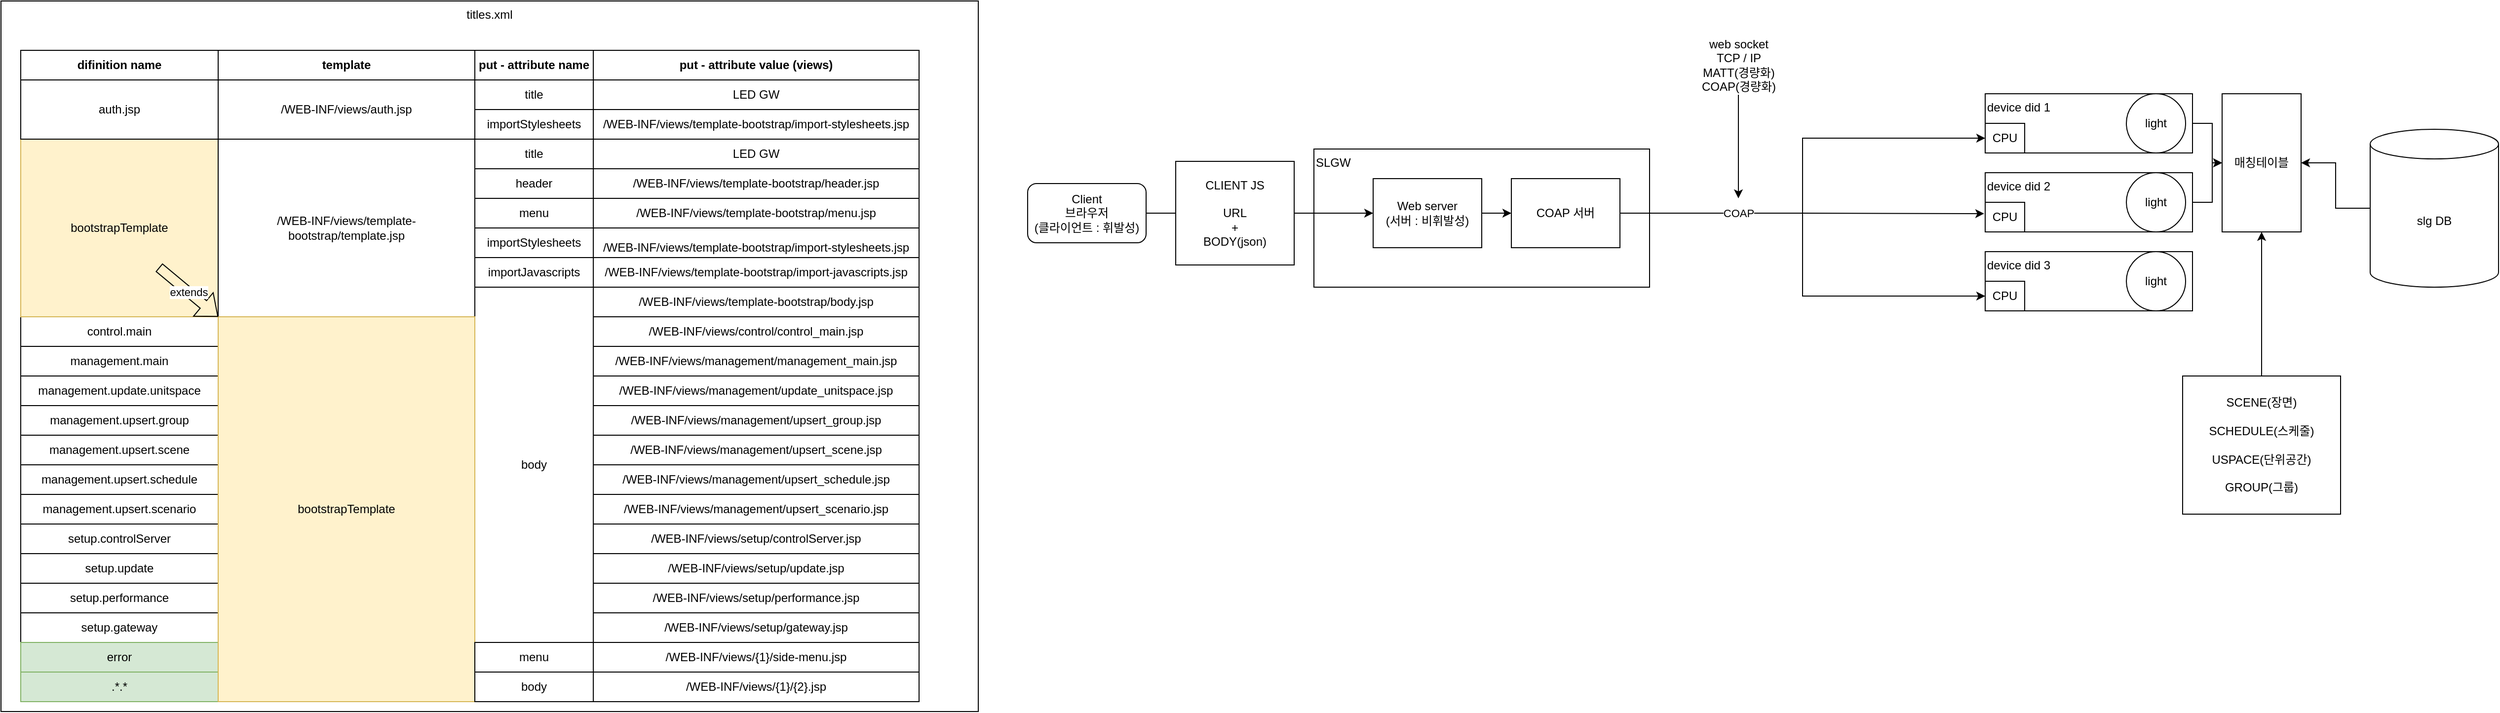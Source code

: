 <mxfile version="18.0.7" type="github">
  <diagram id="MzFicAQLVDI_cGvtkar0" name="Page-1">
    <mxGraphModel dx="1673" dy="887" grid="1" gridSize="10" guides="1" tooltips="1" connect="1" arrows="1" fold="1" page="1" pageScale="1" pageWidth="827" pageHeight="1169" math="0" shadow="0">
      <root>
        <mxCell id="0" />
        <mxCell id="1" parent="0" />
        <mxCell id="lAMjxFeC6OFQzj6104G1-1" value="SLGW" style="rounded=0;whiteSpace=wrap;html=1;verticalAlign=top;align=left;" vertex="1" parent="1">
          <mxGeometry x="1360" y="190" width="340" height="140" as="geometry" />
        </mxCell>
        <mxCell id="Hx5KmIL_yOUIcQr_x3xt-8" value="titles.xml" style="rounded=0;whiteSpace=wrap;html=1;verticalAlign=top;" parent="1" vertex="1">
          <mxGeometry x="30" y="40" width="990" height="720" as="geometry" />
        </mxCell>
        <mxCell id="Hx5KmIL_yOUIcQr_x3xt-2" value="title" style="rounded=0;whiteSpace=wrap;html=1;" parent="1" vertex="1">
          <mxGeometry x="510" y="180" width="120" height="30" as="geometry" />
        </mxCell>
        <mxCell id="Hx5KmIL_yOUIcQr_x3xt-3" value="header" style="rounded=0;whiteSpace=wrap;html=1;" parent="1" vertex="1">
          <mxGeometry x="510" y="210" width="120" height="30" as="geometry" />
        </mxCell>
        <mxCell id="Hx5KmIL_yOUIcQr_x3xt-4" value="menu" style="rounded=0;whiteSpace=wrap;html=1;" parent="1" vertex="1">
          <mxGeometry x="510" y="240" width="120" height="30" as="geometry" />
        </mxCell>
        <mxCell id="Hx5KmIL_yOUIcQr_x3xt-5" value="importStylesheets" style="rounded=0;whiteSpace=wrap;html=1;" parent="1" vertex="1">
          <mxGeometry x="510" y="270" width="120" height="30" as="geometry" />
        </mxCell>
        <mxCell id="Hx5KmIL_yOUIcQr_x3xt-6" value="importJavascripts" style="rounded=0;whiteSpace=wrap;html=1;" parent="1" vertex="1">
          <mxGeometry x="510" y="300" width="120" height="30" as="geometry" />
        </mxCell>
        <mxCell id="Hx5KmIL_yOUIcQr_x3xt-7" value="body" style="rounded=0;whiteSpace=wrap;html=1;" parent="1" vertex="1">
          <mxGeometry x="510" y="330" width="120" height="360" as="geometry" />
        </mxCell>
        <mxCell id="Hx5KmIL_yOUIcQr_x3xt-24" value="/WEB-INF/views/{1}/side-menu.jsp" style="group;" parent="1" vertex="1" connectable="0">
          <mxGeometry x="630" y="360" width="330" height="390" as="geometry" />
        </mxCell>
        <UserObject label="/WEB-INF/views/management/upsert_scenario.jsp" link="management.upsert.scenario" id="Hx5KmIL_yOUIcQr_x3xt-25">
          <mxCell style="rounded=0;whiteSpace=wrap;html=1;" parent="Hx5KmIL_yOUIcQr_x3xt-24" vertex="1">
            <mxGeometry y="180" width="330" height="30" as="geometry" />
          </mxCell>
        </UserObject>
        <UserObject label="/WEB-INF/views/setup/controlServer.jsp" link="setup.controlServer" id="Hx5KmIL_yOUIcQr_x3xt-26">
          <mxCell style="rounded=0;whiteSpace=wrap;html=1;" parent="Hx5KmIL_yOUIcQr_x3xt-24" vertex="1">
            <mxGeometry y="210" width="330" height="30" as="geometry" />
          </mxCell>
        </UserObject>
        <UserObject label="/WEB-INF/views/setup/update.jsp" link="setup.update" id="Hx5KmIL_yOUIcQr_x3xt-27">
          <mxCell style="rounded=0;whiteSpace=wrap;html=1;" parent="Hx5KmIL_yOUIcQr_x3xt-24" vertex="1">
            <mxGeometry y="240" width="330" height="30" as="geometry" />
          </mxCell>
        </UserObject>
        <UserObject label="/WEB-INF/views/setup/performance.jsp" link="setup.performance" id="Hx5KmIL_yOUIcQr_x3xt-28">
          <mxCell style="rounded=0;whiteSpace=wrap;html=1;" parent="Hx5KmIL_yOUIcQr_x3xt-24" vertex="1">
            <mxGeometry y="270" width="330" height="30" as="geometry" />
          </mxCell>
        </UserObject>
        <UserObject label="/WEB-INF/views/setup/gateway.jsp" link="setup.gateway" id="Hx5KmIL_yOUIcQr_x3xt-29">
          <mxCell style="rounded=0;whiteSpace=wrap;html=1;" parent="Hx5KmIL_yOUIcQr_x3xt-24" vertex="1">
            <mxGeometry y="300" width="330" height="30" as="geometry" />
          </mxCell>
        </UserObject>
        <UserObject label="/WEB-INF/views/{1}/side-menu.jsp" link="setup.performance" id="Hx5KmIL_yOUIcQr_x3xt-30">
          <mxCell style="rounded=0;whiteSpace=wrap;html=1;" parent="Hx5KmIL_yOUIcQr_x3xt-24" vertex="1">
            <mxGeometry y="330" width="330" height="30" as="geometry" />
          </mxCell>
        </UserObject>
        <UserObject label="/WEB-INF/views/{1}/{2}.jsp" link="setup.performance" id="Hx5KmIL_yOUIcQr_x3xt-31">
          <mxCell style="rounded=0;whiteSpace=wrap;html=1;" parent="Hx5KmIL_yOUIcQr_x3xt-24" vertex="1">
            <mxGeometry y="360" width="330" height="30" as="geometry" />
          </mxCell>
        </UserObject>
        <mxCell id="Hx5KmIL_yOUIcQr_x3xt-32" value="/WEB-INF/views/control/control_main.jsp" style="rounded=0;whiteSpace=wrap;html=1;" parent="Hx5KmIL_yOUIcQr_x3xt-24" vertex="1">
          <mxGeometry width="330" height="30" as="geometry" />
        </mxCell>
        <mxCell id="Hx5KmIL_yOUIcQr_x3xt-33" value="/WEB-INF/views/management/management_main.jsp" style="rounded=0;whiteSpace=wrap;html=1;" parent="Hx5KmIL_yOUIcQr_x3xt-24" vertex="1">
          <mxGeometry y="30" width="330" height="30" as="geometry" />
        </mxCell>
        <mxCell id="Hx5KmIL_yOUIcQr_x3xt-34" value="/WEB-INF/views/management/update_unitspace.jsp" style="rounded=0;whiteSpace=wrap;html=1;" parent="Hx5KmIL_yOUIcQr_x3xt-24" vertex="1">
          <mxGeometry y="60" width="330" height="30" as="geometry" />
        </mxCell>
        <UserObject label="/WEB-INF/views/management/upsert_group.jsp" id="Hx5KmIL_yOUIcQr_x3xt-35">
          <mxCell style="rounded=0;whiteSpace=wrap;html=1;" parent="Hx5KmIL_yOUIcQr_x3xt-24" vertex="1">
            <mxGeometry y="90" width="330" height="30" as="geometry" />
          </mxCell>
        </UserObject>
        <UserObject label="/WEB-INF/views/management/upsert_scene.jsp" link="management.upsert.scene" id="Hx5KmIL_yOUIcQr_x3xt-36">
          <mxCell style="rounded=0;whiteSpace=wrap;html=1;" parent="Hx5KmIL_yOUIcQr_x3xt-24" vertex="1">
            <mxGeometry y="120" width="330" height="30" as="geometry" />
          </mxCell>
        </UserObject>
        <UserObject label="/WEB-INF/views/management/upsert_schedule.jsp" link="management.upsert.schedule" id="Hx5KmIL_yOUIcQr_x3xt-37">
          <mxCell style="rounded=0;whiteSpace=wrap;html=1;" parent="Hx5KmIL_yOUIcQr_x3xt-24" vertex="1">
            <mxGeometry y="150" width="330" height="30" as="geometry" />
          </mxCell>
        </UserObject>
        <mxCell id="Hx5KmIL_yOUIcQr_x3xt-9" value="control.main" style="rounded=0;whiteSpace=wrap;html=1;" parent="1" vertex="1">
          <mxGeometry x="50" y="360" width="200" height="30" as="geometry" />
        </mxCell>
        <mxCell id="Hx5KmIL_yOUIcQr_x3xt-59" value="LED GW" style="rounded=0;whiteSpace=wrap;html=1;" parent="1" vertex="1">
          <mxGeometry x="630" y="180" width="330" height="30" as="geometry" />
        </mxCell>
        <mxCell id="Hx5KmIL_yOUIcQr_x3xt-60" value="/WEB-INF/views/template-bootstrap/header.jsp" style="rounded=0;whiteSpace=wrap;html=1;" parent="1" vertex="1">
          <mxGeometry x="630" y="210" width="330" height="30" as="geometry" />
        </mxCell>
        <mxCell id="Hx5KmIL_yOUIcQr_x3xt-61" value="/WEB-INF/views/template-bootstrap/menu.jsp" style="rounded=0;whiteSpace=wrap;html=1;" parent="1" vertex="1">
          <mxGeometry x="630" y="240" width="330" height="30" as="geometry" />
        </mxCell>
        <mxCell id="Hx5KmIL_yOUIcQr_x3xt-62" value="/WEB-INF/views/template-bootstrap/import-stylesheets.jsp" style="rounded=0;whiteSpace=wrap;html=1;" parent="1" vertex="1">
          <mxGeometry x="630" y="270" width="330" height="40" as="geometry" />
        </mxCell>
        <mxCell id="Hx5KmIL_yOUIcQr_x3xt-63" value="/WEB-INF/views/template-bootstrap/body.jsp" style="rounded=0;whiteSpace=wrap;html=1;" parent="1" vertex="1">
          <mxGeometry x="630" y="330" width="330" height="30" as="geometry" />
        </mxCell>
        <mxCell id="Hx5KmIL_yOUIcQr_x3xt-64" value="/WEB-INF/views/template-bootstrap/import-javascripts.jsp" style="rounded=0;whiteSpace=wrap;html=1;" parent="1" vertex="1">
          <mxGeometry x="630" y="300" width="330" height="30" as="geometry" />
        </mxCell>
        <mxCell id="Hx5KmIL_yOUIcQr_x3xt-65" value="bootstrapTemplate" style="rounded=0;whiteSpace=wrap;html=1;fillColor=#fff2cc;strokeColor=#d6b656;" parent="1" vertex="1">
          <mxGeometry x="50" y="180" width="200" height="180" as="geometry" />
        </mxCell>
        <mxCell id="Hx5KmIL_yOUIcQr_x3xt-71" value="auth.jsp" style="rounded=0;whiteSpace=wrap;html=1;" parent="1" vertex="1">
          <mxGeometry x="50" y="120" width="200" height="60" as="geometry" />
        </mxCell>
        <mxCell id="Hx5KmIL_yOUIcQr_x3xt-73" value="/WEB-INF/views/template-bootstrap/template.jsp" style="rounded=0;whiteSpace=wrap;html=1;" parent="1" vertex="1">
          <mxGeometry x="250" y="180" width="260" height="180" as="geometry" />
        </mxCell>
        <mxCell id="Hx5KmIL_yOUIcQr_x3xt-74" value="/WEB-INF/views/auth.jsp" style="rounded=0;whiteSpace=wrap;html=1;" parent="1" vertex="1">
          <mxGeometry x="250" y="120" width="260" height="60" as="geometry" />
        </mxCell>
        <mxCell id="Hx5KmIL_yOUIcQr_x3xt-75" value="title" style="rounded=0;whiteSpace=wrap;html=1;" parent="1" vertex="1">
          <mxGeometry x="510" y="120" width="120" height="30" as="geometry" />
        </mxCell>
        <mxCell id="Hx5KmIL_yOUIcQr_x3xt-76" value="importStylesheets" style="rounded=0;whiteSpace=wrap;html=1;" parent="1" vertex="1">
          <mxGeometry x="510" y="150" width="120" height="30" as="geometry" />
        </mxCell>
        <mxCell id="Hx5KmIL_yOUIcQr_x3xt-77" value="/WEB-INF/views/template-bootstrap/import-stylesheets.jsp" style="rounded=0;whiteSpace=wrap;html=1;" parent="1" vertex="1">
          <mxGeometry x="630" y="150" width="330" height="30" as="geometry" />
        </mxCell>
        <mxCell id="Hx5KmIL_yOUIcQr_x3xt-78" value="LED GW" style="rounded=0;whiteSpace=wrap;html=1;" parent="1" vertex="1">
          <mxGeometry x="630" y="120" width="330" height="30" as="geometry" />
        </mxCell>
        <mxCell id="Hx5KmIL_yOUIcQr_x3xt-80" value="template" style="rounded=0;whiteSpace=wrap;html=1;fontStyle=1" parent="1" vertex="1">
          <mxGeometry x="250" y="90" width="260" height="30" as="geometry" />
        </mxCell>
        <mxCell id="Hx5KmIL_yOUIcQr_x3xt-81" value="difinition name" style="rounded=0;whiteSpace=wrap;html=1;fontStyle=1" parent="1" vertex="1">
          <mxGeometry x="50" y="90" width="200" height="30" as="geometry" />
        </mxCell>
        <mxCell id="Hx5KmIL_yOUIcQr_x3xt-82" value="put - attribute name" style="rounded=0;whiteSpace=wrap;html=1;fontStyle=1" parent="1" vertex="1">
          <mxGeometry x="510" y="90" width="120" height="30" as="geometry" />
        </mxCell>
        <mxCell id="Hx5KmIL_yOUIcQr_x3xt-83" value="put - attribute value (views)" style="rounded=0;whiteSpace=wrap;html=1;fontStyle=1" parent="1" vertex="1">
          <mxGeometry x="630" y="90" width="330" height="30" as="geometry" />
        </mxCell>
        <mxCell id="Hx5KmIL_yOUIcQr_x3xt-84" value="" style="group" parent="1" vertex="1" connectable="0">
          <mxGeometry x="50" y="390" width="200" height="360" as="geometry" />
        </mxCell>
        <UserObject label="management.upsert.scenario" link="management.upsert.scenario" id="Hx5KmIL_yOUIcQr_x3xt-16">
          <mxCell style="rounded=0;whiteSpace=wrap;html=1;" parent="Hx5KmIL_yOUIcQr_x3xt-84" vertex="1">
            <mxGeometry y="150" width="200" height="30" as="geometry" />
          </mxCell>
        </UserObject>
        <UserObject label="setup.controlServer" link="setup.controlServer" id="Hx5KmIL_yOUIcQr_x3xt-17">
          <mxCell style="rounded=0;whiteSpace=wrap;html=1;" parent="Hx5KmIL_yOUIcQr_x3xt-84" vertex="1">
            <mxGeometry y="180" width="200" height="30" as="geometry" />
          </mxCell>
        </UserObject>
        <UserObject label="setup.update" link="setup.update" id="Hx5KmIL_yOUIcQr_x3xt-18">
          <mxCell style="rounded=0;whiteSpace=wrap;html=1;" parent="Hx5KmIL_yOUIcQr_x3xt-84" vertex="1">
            <mxGeometry y="210" width="200" height="30" as="geometry" />
          </mxCell>
        </UserObject>
        <UserObject label="setup.performance" link="setup.performance" id="Hx5KmIL_yOUIcQr_x3xt-19">
          <mxCell style="rounded=0;whiteSpace=wrap;html=1;" parent="Hx5KmIL_yOUIcQr_x3xt-84" vertex="1">
            <mxGeometry y="240" width="200" height="30" as="geometry" />
          </mxCell>
        </UserObject>
        <UserObject label="setup.gateway" link="setup.gateway" id="Hx5KmIL_yOUIcQr_x3xt-20">
          <mxCell style="rounded=0;whiteSpace=wrap;html=1;" parent="Hx5KmIL_yOUIcQr_x3xt-84" vertex="1">
            <mxGeometry y="270" width="200" height="30" as="geometry" />
          </mxCell>
        </UserObject>
        <UserObject label="error" link="setup.performance" id="Hx5KmIL_yOUIcQr_x3xt-21">
          <mxCell style="rounded=0;whiteSpace=wrap;html=1;fillColor=#d5e8d4;strokeColor=#82b366;" parent="Hx5KmIL_yOUIcQr_x3xt-84" vertex="1">
            <mxGeometry y="300" width="200" height="30" as="geometry" />
          </mxCell>
        </UserObject>
        <UserObject label=".*.*" link="setup.performance" id="Hx5KmIL_yOUIcQr_x3xt-22">
          <mxCell style="rounded=0;whiteSpace=wrap;html=1;fillColor=#d5e8d4;strokeColor=#82b366;" parent="Hx5KmIL_yOUIcQr_x3xt-84" vertex="1">
            <mxGeometry y="330" width="200" height="30" as="geometry" />
          </mxCell>
        </UserObject>
        <mxCell id="Hx5KmIL_yOUIcQr_x3xt-10" value="management.main" style="rounded=0;whiteSpace=wrap;html=1;" parent="Hx5KmIL_yOUIcQr_x3xt-84" vertex="1">
          <mxGeometry width="200" height="30" as="geometry" />
        </mxCell>
        <mxCell id="Hx5KmIL_yOUIcQr_x3xt-11" value="management.update.unitspace" style="rounded=0;whiteSpace=wrap;html=1;" parent="Hx5KmIL_yOUIcQr_x3xt-84" vertex="1">
          <mxGeometry y="30" width="200" height="30" as="geometry" />
        </mxCell>
        <UserObject label="management.upsert.group" id="Hx5KmIL_yOUIcQr_x3xt-12">
          <mxCell style="rounded=0;whiteSpace=wrap;html=1;" parent="Hx5KmIL_yOUIcQr_x3xt-84" vertex="1">
            <mxGeometry y="60" width="200" height="30" as="geometry" />
          </mxCell>
        </UserObject>
        <UserObject label="management.upsert.scene" link="management.upsert.scene" id="Hx5KmIL_yOUIcQr_x3xt-13">
          <mxCell style="rounded=0;whiteSpace=wrap;html=1;" parent="Hx5KmIL_yOUIcQr_x3xt-84" vertex="1">
            <mxGeometry y="90" width="200" height="30" as="geometry" />
          </mxCell>
        </UserObject>
        <UserObject label="management.upsert.schedule" link="management.upsert.schedule" id="Hx5KmIL_yOUIcQr_x3xt-14">
          <mxCell style="rounded=0;whiteSpace=wrap;html=1;" parent="Hx5KmIL_yOUIcQr_x3xt-84" vertex="1">
            <mxGeometry y="120" width="200" height="30" as="geometry" />
          </mxCell>
        </UserObject>
        <mxCell id="Hx5KmIL_yOUIcQr_x3xt-85" value="bootstrapTemplate" style="rounded=0;whiteSpace=wrap;html=1;fillColor=#fff2cc;strokeColor=#d6b656;" parent="1" vertex="1">
          <mxGeometry x="250" y="360" width="260" height="390" as="geometry" />
        </mxCell>
        <mxCell id="Hx5KmIL_yOUIcQr_x3xt-86" value="extends" style="shape=flexArrow;endArrow=classic;html=1;rounded=0;entryX=0;entryY=0;entryDx=0;entryDy=0;" parent="1" target="Hx5KmIL_yOUIcQr_x3xt-85" edge="1">
          <mxGeometry width="50" height="50" relative="1" as="geometry">
            <mxPoint x="190" y="310" as="sourcePoint" />
            <mxPoint x="240" y="260" as="targetPoint" />
          </mxGeometry>
        </mxCell>
        <mxCell id="Hx5KmIL_yOUIcQr_x3xt-87" value="menu" style="rounded=0;whiteSpace=wrap;html=1;" parent="1" vertex="1">
          <mxGeometry x="510" y="690" width="120" height="30" as="geometry" />
        </mxCell>
        <mxCell id="Hx5KmIL_yOUIcQr_x3xt-88" value="body" style="rounded=0;whiteSpace=wrap;html=1;" parent="1" vertex="1">
          <mxGeometry x="510" y="720" width="120" height="30" as="geometry" />
        </mxCell>
        <mxCell id="lAMjxFeC6OFQzj6104G1-39" style="edgeStyle=orthogonalEdgeStyle;rounded=0;orthogonalLoop=1;jettySize=auto;html=1;exitX=1;exitY=0.5;exitDx=0;exitDy=0;entryX=0;entryY=0.5;entryDx=0;entryDy=0;" edge="1" parent="1" source="lAMjxFeC6OFQzj6104G1-2" target="lAMjxFeC6OFQzj6104G1-3">
          <mxGeometry relative="1" as="geometry" />
        </mxCell>
        <mxCell id="lAMjxFeC6OFQzj6104G1-2" value="Web server&lt;br&gt;(서버 : 비휘발성)" style="rounded=0;whiteSpace=wrap;html=1;" vertex="1" parent="1">
          <mxGeometry x="1420" y="220" width="110" height="70" as="geometry" />
        </mxCell>
        <mxCell id="lAMjxFeC6OFQzj6104G1-18" style="edgeStyle=orthogonalEdgeStyle;rounded=0;orthogonalLoop=1;jettySize=auto;html=1;exitX=1;exitY=0.5;exitDx=0;exitDy=0;entryX=0;entryY=0.5;entryDx=0;entryDy=0;" edge="1" parent="1" source="lAMjxFeC6OFQzj6104G1-3" target="lAMjxFeC6OFQzj6104G1-10">
          <mxGeometry relative="1" as="geometry" />
        </mxCell>
        <mxCell id="lAMjxFeC6OFQzj6104G1-19" style="edgeStyle=orthogonalEdgeStyle;rounded=0;orthogonalLoop=1;jettySize=auto;html=1;exitX=1;exitY=0.5;exitDx=0;exitDy=0;entryX=-0.025;entryY=0.383;entryDx=0;entryDy=0;entryPerimeter=0;" edge="1" parent="1" source="lAMjxFeC6OFQzj6104G1-3" target="lAMjxFeC6OFQzj6104G1-13">
          <mxGeometry relative="1" as="geometry" />
        </mxCell>
        <mxCell id="lAMjxFeC6OFQzj6104G1-20" value="COAP" style="edgeStyle=orthogonalEdgeStyle;rounded=0;orthogonalLoop=1;jettySize=auto;html=1;entryX=0;entryY=0.5;entryDx=0;entryDy=0;" edge="1" parent="1" source="lAMjxFeC6OFQzj6104G1-3" target="lAMjxFeC6OFQzj6104G1-16">
          <mxGeometry x="-0.471" relative="1" as="geometry">
            <mxPoint as="offset" />
          </mxGeometry>
        </mxCell>
        <mxCell id="lAMjxFeC6OFQzj6104G1-3" value="COAP 서버" style="rounded=0;whiteSpace=wrap;html=1;" vertex="1" parent="1">
          <mxGeometry x="1560" y="220" width="110" height="70" as="geometry" />
        </mxCell>
        <mxCell id="lAMjxFeC6OFQzj6104G1-5" style="edgeStyle=orthogonalEdgeStyle;rounded=0;orthogonalLoop=1;jettySize=auto;html=1;startArrow=none;" edge="1" parent="1" source="lAMjxFeC6OFQzj6104G1-6" target="lAMjxFeC6OFQzj6104G1-2">
          <mxGeometry relative="1" as="geometry" />
        </mxCell>
        <mxCell id="lAMjxFeC6OFQzj6104G1-4" value="Client&lt;br&gt;브라우저&lt;br&gt;(클라이언트 : 휘발성)" style="rounded=1;whiteSpace=wrap;html=1;" vertex="1" parent="1">
          <mxGeometry x="1070" y="225" width="120" height="60" as="geometry" />
        </mxCell>
        <mxCell id="lAMjxFeC6OFQzj6104G1-6" value="CLIENT JS&lt;br&gt;&lt;br&gt;URL&lt;br&gt;+&lt;br&gt;BODY(json)" style="rounded=0;whiteSpace=wrap;html=1;" vertex="1" parent="1">
          <mxGeometry x="1220" y="202.5" width="120" height="105" as="geometry" />
        </mxCell>
        <mxCell id="lAMjxFeC6OFQzj6104G1-7" value="" style="edgeStyle=orthogonalEdgeStyle;rounded=0;orthogonalLoop=1;jettySize=auto;html=1;endArrow=none;" edge="1" parent="1" source="lAMjxFeC6OFQzj6104G1-4" target="lAMjxFeC6OFQzj6104G1-6">
          <mxGeometry relative="1" as="geometry">
            <mxPoint x="1190" y="255" as="sourcePoint" />
            <mxPoint x="1420" y="255" as="targetPoint" />
          </mxGeometry>
        </mxCell>
        <mxCell id="lAMjxFeC6OFQzj6104G1-43" style="edgeStyle=orthogonalEdgeStyle;rounded=0;orthogonalLoop=1;jettySize=auto;html=1;exitX=1;exitY=0.5;exitDx=0;exitDy=0;" edge="1" parent="1" source="lAMjxFeC6OFQzj6104G1-8" target="lAMjxFeC6OFQzj6104G1-24">
          <mxGeometry relative="1" as="geometry" />
        </mxCell>
        <mxCell id="lAMjxFeC6OFQzj6104G1-8" value="device did 1" style="rounded=0;whiteSpace=wrap;html=1;verticalAlign=top;align=left;" vertex="1" parent="1">
          <mxGeometry x="2040" y="134" width="210" height="60" as="geometry" />
        </mxCell>
        <mxCell id="lAMjxFeC6OFQzj6104G1-9" value="light" style="ellipse;whiteSpace=wrap;html=1;" vertex="1" parent="1">
          <mxGeometry x="2183" y="134" width="60" height="60" as="geometry" />
        </mxCell>
        <mxCell id="lAMjxFeC6OFQzj6104G1-10" value="CPU" style="rounded=0;whiteSpace=wrap;html=1;" vertex="1" parent="1">
          <mxGeometry x="2040" y="164" width="40" height="30" as="geometry" />
        </mxCell>
        <mxCell id="lAMjxFeC6OFQzj6104G1-45" style="edgeStyle=orthogonalEdgeStyle;rounded=0;orthogonalLoop=1;jettySize=auto;html=1;entryX=0;entryY=0.5;entryDx=0;entryDy=0;" edge="1" parent="1" source="lAMjxFeC6OFQzj6104G1-11" target="lAMjxFeC6OFQzj6104G1-24">
          <mxGeometry relative="1" as="geometry" />
        </mxCell>
        <mxCell id="lAMjxFeC6OFQzj6104G1-11" value="device did 2" style="rounded=0;whiteSpace=wrap;html=1;verticalAlign=top;align=left;" vertex="1" parent="1">
          <mxGeometry x="2040" y="214" width="210" height="60" as="geometry" />
        </mxCell>
        <mxCell id="lAMjxFeC6OFQzj6104G1-12" value="light" style="ellipse;whiteSpace=wrap;html=1;" vertex="1" parent="1">
          <mxGeometry x="2183" y="214" width="60" height="60" as="geometry" />
        </mxCell>
        <mxCell id="lAMjxFeC6OFQzj6104G1-13" value="CPU" style="rounded=0;whiteSpace=wrap;html=1;" vertex="1" parent="1">
          <mxGeometry x="2040" y="244" width="40" height="30" as="geometry" />
        </mxCell>
        <mxCell id="lAMjxFeC6OFQzj6104G1-14" value="device did 3" style="rounded=0;whiteSpace=wrap;html=1;align=left;verticalAlign=top;" vertex="1" parent="1">
          <mxGeometry x="2040" y="294" width="210" height="60" as="geometry" />
        </mxCell>
        <mxCell id="lAMjxFeC6OFQzj6104G1-15" value="light" style="ellipse;whiteSpace=wrap;html=1;" vertex="1" parent="1">
          <mxGeometry x="2183" y="294" width="60" height="60" as="geometry" />
        </mxCell>
        <mxCell id="lAMjxFeC6OFQzj6104G1-16" value="CPU" style="rounded=0;whiteSpace=wrap;html=1;" vertex="1" parent="1">
          <mxGeometry x="2040" y="324" width="40" height="30" as="geometry" />
        </mxCell>
        <mxCell id="lAMjxFeC6OFQzj6104G1-42" style="edgeStyle=orthogonalEdgeStyle;rounded=0;orthogonalLoop=1;jettySize=auto;html=1;" edge="1" parent="1" source="lAMjxFeC6OFQzj6104G1-23" target="lAMjxFeC6OFQzj6104G1-24">
          <mxGeometry relative="1" as="geometry" />
        </mxCell>
        <mxCell id="lAMjxFeC6OFQzj6104G1-23" value="slg DB" style="shape=cylinder3;whiteSpace=wrap;html=1;boundedLbl=1;backgroundOutline=1;size=15;" vertex="1" parent="1">
          <mxGeometry x="2430" y="170" width="130" height="160" as="geometry" />
        </mxCell>
        <mxCell id="lAMjxFeC6OFQzj6104G1-24" value="매칭테이블" style="rounded=0;whiteSpace=wrap;html=1;" vertex="1" parent="1">
          <mxGeometry x="2280" y="134" width="80" height="140" as="geometry" />
        </mxCell>
        <mxCell id="lAMjxFeC6OFQzj6104G1-41" style="edgeStyle=orthogonalEdgeStyle;rounded=0;orthogonalLoop=1;jettySize=auto;html=1;" edge="1" parent="1" source="lAMjxFeC6OFQzj6104G1-40">
          <mxGeometry relative="1" as="geometry">
            <mxPoint x="1790" y="240" as="targetPoint" />
          </mxGeometry>
        </mxCell>
        <mxCell id="lAMjxFeC6OFQzj6104G1-40" value="web socket&lt;br&gt;TCP / IP&lt;br&gt;MATT(경량화)&lt;br&gt;COAP(경량화)" style="text;html=1;align=center;verticalAlign=middle;resizable=0;points=[];autosize=1;strokeColor=none;fillColor=none;" vertex="1" parent="1">
          <mxGeometry x="1745" y="75" width="90" height="60" as="geometry" />
        </mxCell>
        <mxCell id="lAMjxFeC6OFQzj6104G1-47" style="edgeStyle=orthogonalEdgeStyle;rounded=0;orthogonalLoop=1;jettySize=auto;html=1;entryX=0.5;entryY=1;entryDx=0;entryDy=0;" edge="1" parent="1" source="lAMjxFeC6OFQzj6104G1-46" target="lAMjxFeC6OFQzj6104G1-24">
          <mxGeometry relative="1" as="geometry" />
        </mxCell>
        <mxCell id="lAMjxFeC6OFQzj6104G1-46" value="SCENE(장면)&lt;br&gt;&lt;br&gt;SCHEDULE(스케줄)&lt;br&gt;&lt;br&gt;USPACE(단위공간)&lt;br&gt;&lt;br&gt;GROUP(그룹)" style="rounded=0;whiteSpace=wrap;html=1;" vertex="1" parent="1">
          <mxGeometry x="2240" y="420" width="160" height="140" as="geometry" />
        </mxCell>
      </root>
    </mxGraphModel>
  </diagram>
</mxfile>
